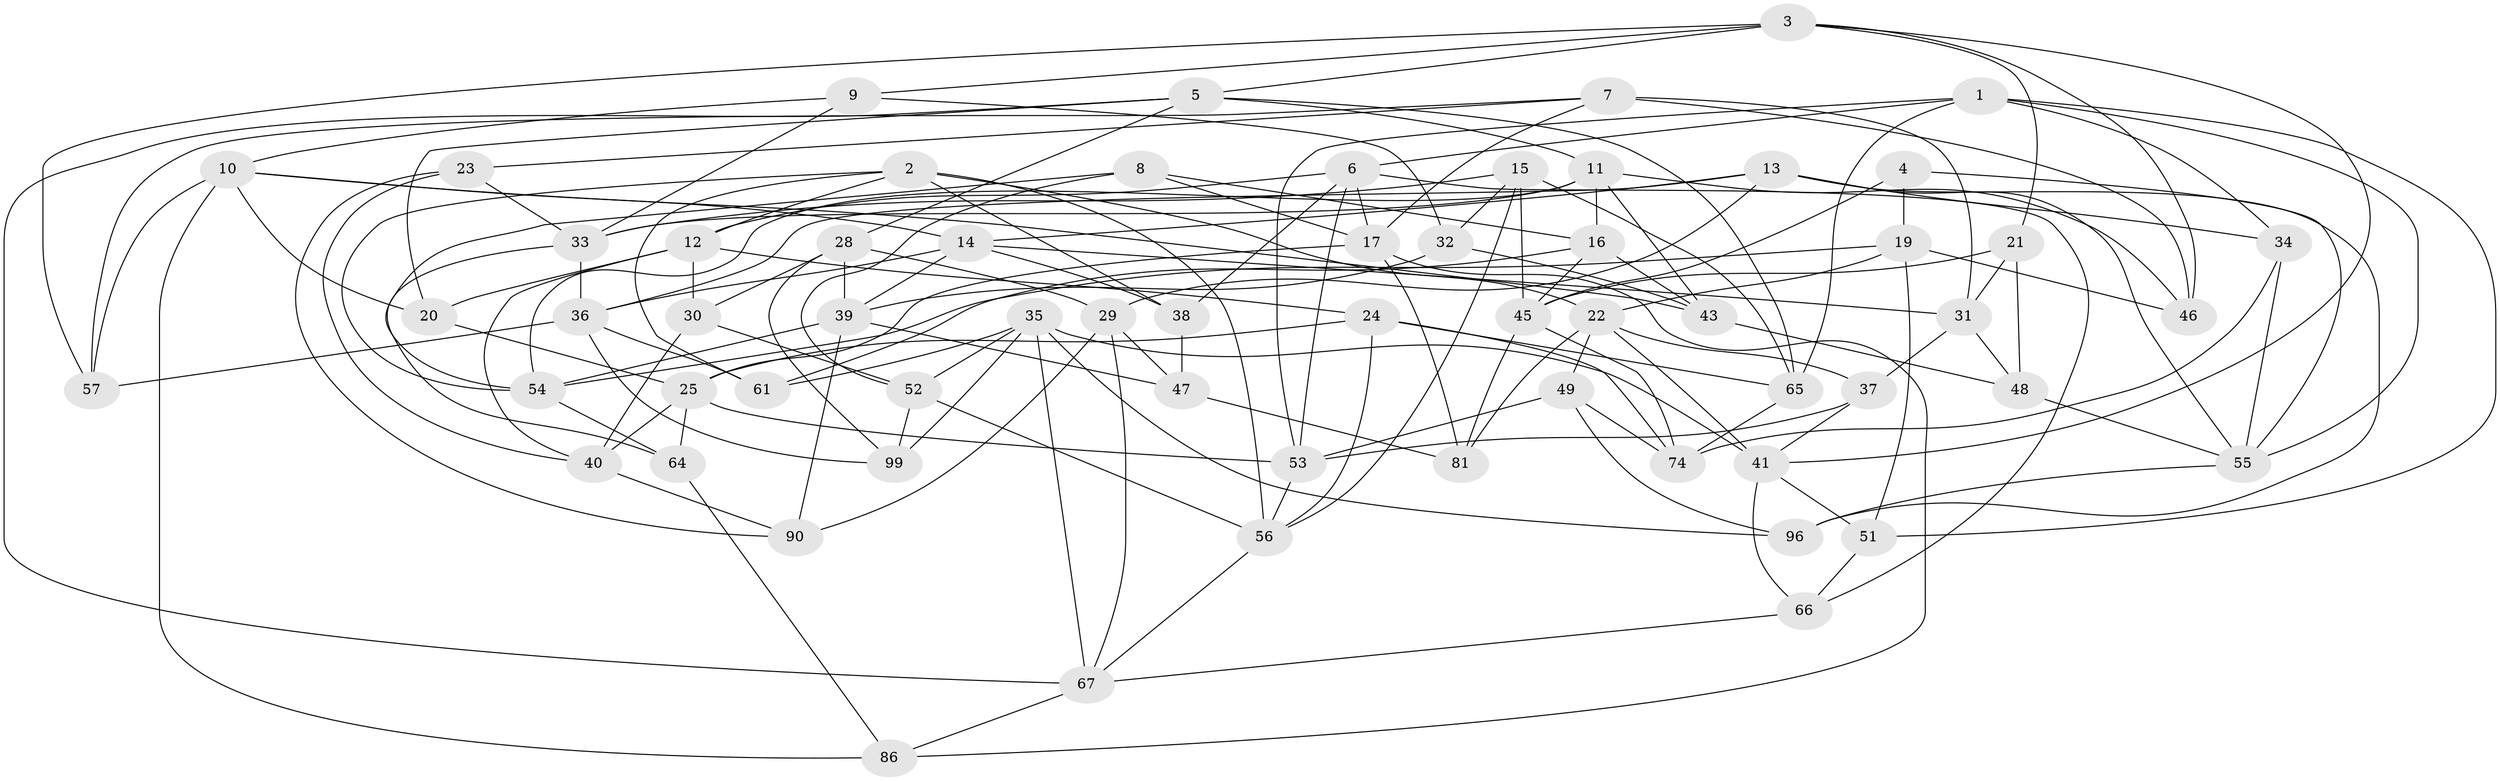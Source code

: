 // original degree distribution, {4: 1.0}
// Generated by graph-tools (version 1.1) at 2025/11/02/21/25 10:11:16]
// undirected, 62 vertices, 154 edges
graph export_dot {
graph [start="1"]
  node [color=gray90,style=filled];
  1 [super="+80"];
  2 [super="+73"];
  3 [super="+75"];
  4;
  5 [super="+44"];
  6 [super="+63"];
  7 [super="+18"];
  8;
  9;
  10 [super="+50"];
  11 [super="+26"];
  12 [super="+87"];
  13 [super="+76"];
  14 [super="+91"];
  15 [super="+72"];
  16 [super="+60"];
  17 [super="+92"];
  19 [super="+95"];
  20;
  21;
  22 [super="+98"];
  23;
  24 [super="+42"];
  25 [super="+27"];
  28 [super="+89"];
  29 [super="+58"];
  30 [super="+59"];
  31 [super="+82"];
  32;
  33 [super="+77"];
  34;
  35 [super="+94"];
  36 [super="+85"];
  37;
  38;
  39 [super="+88"];
  40 [super="+93"];
  41 [super="+69"];
  43 [super="+62"];
  45 [super="+97"];
  46;
  47;
  48;
  49;
  51;
  52 [super="+70"];
  53 [super="+68"];
  54 [super="+71"];
  55 [super="+79"];
  56 [super="+83"];
  57;
  61;
  64;
  65 [super="+84"];
  66;
  67 [super="+100"];
  74 [super="+78"];
  81;
  86;
  90;
  96;
  99;
  1 -- 51;
  1 -- 55;
  1 -- 34;
  1 -- 53;
  1 -- 6;
  1 -- 65;
  2 -- 61;
  2 -- 22;
  2 -- 56;
  2 -- 12;
  2 -- 38;
  2 -- 54;
  3 -- 41;
  3 -- 5;
  3 -- 57;
  3 -- 9;
  3 -- 21;
  3 -- 46;
  4 -- 55;
  4 -- 19 [weight=2];
  4 -- 45;
  5 -- 20;
  5 -- 11;
  5 -- 65;
  5 -- 28;
  5 -- 67;
  6 -- 38;
  6 -- 17;
  6 -- 12;
  6 -- 66;
  6 -- 53;
  7 -- 17;
  7 -- 31 [weight=2];
  7 -- 46;
  7 -- 57;
  7 -- 23;
  8 -- 16;
  8 -- 52;
  8 -- 17;
  8 -- 54;
  9 -- 10;
  9 -- 32;
  9 -- 33;
  10 -- 43;
  10 -- 20;
  10 -- 57;
  10 -- 86;
  10 -- 14;
  11 -- 46;
  11 -- 43;
  11 -- 16;
  11 -- 33;
  11 -- 54;
  12 -- 20;
  12 -- 24;
  12 -- 30;
  12 -- 40;
  13 -- 34;
  13 -- 29;
  13 -- 36;
  13 -- 96;
  13 -- 14;
  13 -- 55;
  14 -- 36;
  14 -- 31;
  14 -- 39;
  14 -- 38;
  15 -- 32;
  15 -- 56;
  15 -- 45;
  15 -- 33;
  15 -- 65 [weight=2];
  16 -- 45;
  16 -- 43 [weight=2];
  16 -- 61;
  17 -- 86;
  17 -- 81;
  17 -- 25;
  19 -- 51;
  19 -- 46;
  19 -- 54;
  19 -- 22;
  20 -- 25;
  21 -- 31;
  21 -- 48;
  21 -- 45;
  22 -- 49;
  22 -- 41;
  22 -- 37;
  22 -- 81;
  23 -- 90;
  23 -- 33;
  23 -- 40;
  24 -- 65;
  24 -- 56;
  24 -- 74 [weight=2];
  24 -- 25;
  25 -- 40;
  25 -- 53;
  25 -- 64;
  28 -- 99;
  28 -- 39;
  28 -- 29 [weight=2];
  28 -- 30;
  29 -- 67;
  29 -- 90;
  29 -- 47;
  30 -- 40 [weight=2];
  30 -- 52 [weight=2];
  31 -- 48;
  31 -- 37;
  32 -- 43;
  32 -- 39;
  33 -- 64;
  33 -- 36;
  34 -- 55;
  34 -- 74;
  35 -- 96;
  35 -- 52;
  35 -- 61;
  35 -- 99;
  35 -- 41;
  35 -- 67;
  36 -- 57;
  36 -- 99;
  36 -- 61;
  37 -- 53;
  37 -- 41;
  38 -- 47;
  39 -- 54;
  39 -- 90;
  39 -- 47;
  40 -- 90;
  41 -- 66;
  41 -- 51;
  43 -- 48;
  45 -- 74;
  45 -- 81;
  47 -- 81;
  48 -- 55;
  49 -- 74;
  49 -- 53;
  49 -- 96;
  51 -- 66;
  52 -- 99;
  52 -- 56;
  53 -- 56;
  54 -- 64;
  55 -- 96;
  56 -- 67;
  64 -- 86;
  65 -- 74;
  66 -- 67;
  67 -- 86;
}

